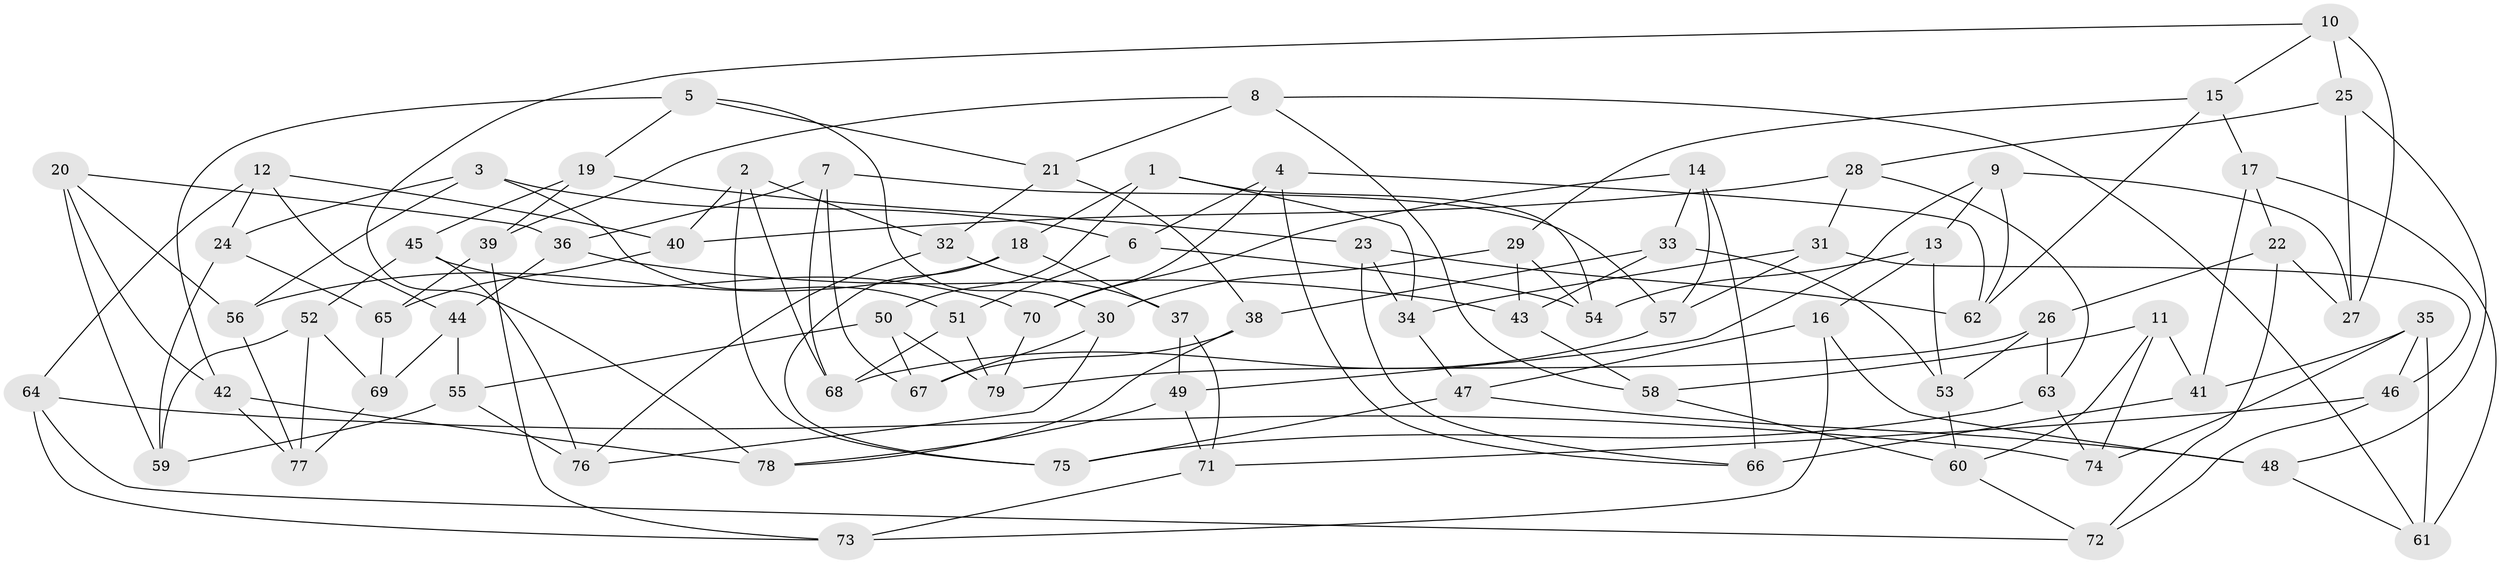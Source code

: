 // coarse degree distribution, {3: 0.16363636363636364, 4: 0.5454545454545454, 5: 0.16363636363636364, 7: 0.03636363636363636, 6: 0.03636363636363636, 8: 0.05454545454545454}
// Generated by graph-tools (version 1.1) at 2025/02/03/04/25 22:02:25]
// undirected, 79 vertices, 158 edges
graph export_dot {
graph [start="1"]
  node [color=gray90,style=filled];
  1;
  2;
  3;
  4;
  5;
  6;
  7;
  8;
  9;
  10;
  11;
  12;
  13;
  14;
  15;
  16;
  17;
  18;
  19;
  20;
  21;
  22;
  23;
  24;
  25;
  26;
  27;
  28;
  29;
  30;
  31;
  32;
  33;
  34;
  35;
  36;
  37;
  38;
  39;
  40;
  41;
  42;
  43;
  44;
  45;
  46;
  47;
  48;
  49;
  50;
  51;
  52;
  53;
  54;
  55;
  56;
  57;
  58;
  59;
  60;
  61;
  62;
  63;
  64;
  65;
  66;
  67;
  68;
  69;
  70;
  71;
  72;
  73;
  74;
  75;
  76;
  77;
  78;
  79;
  1 -- 18;
  1 -- 34;
  1 -- 50;
  1 -- 54;
  2 -- 68;
  2 -- 40;
  2 -- 32;
  2 -- 75;
  3 -- 24;
  3 -- 56;
  3 -- 51;
  3 -- 6;
  4 -- 6;
  4 -- 70;
  4 -- 66;
  4 -- 62;
  5 -- 42;
  5 -- 19;
  5 -- 21;
  5 -- 30;
  6 -- 54;
  6 -- 51;
  7 -- 67;
  7 -- 36;
  7 -- 57;
  7 -- 68;
  8 -- 61;
  8 -- 58;
  8 -- 21;
  8 -- 39;
  9 -- 13;
  9 -- 27;
  9 -- 62;
  9 -- 49;
  10 -- 15;
  10 -- 78;
  10 -- 25;
  10 -- 27;
  11 -- 60;
  11 -- 41;
  11 -- 58;
  11 -- 74;
  12 -- 24;
  12 -- 40;
  12 -- 44;
  12 -- 64;
  13 -- 53;
  13 -- 54;
  13 -- 16;
  14 -- 57;
  14 -- 33;
  14 -- 70;
  14 -- 66;
  15 -- 62;
  15 -- 17;
  15 -- 29;
  16 -- 48;
  16 -- 73;
  16 -- 47;
  17 -- 22;
  17 -- 61;
  17 -- 41;
  18 -- 75;
  18 -- 37;
  18 -- 56;
  19 -- 23;
  19 -- 39;
  19 -- 45;
  20 -- 42;
  20 -- 36;
  20 -- 56;
  20 -- 59;
  21 -- 38;
  21 -- 32;
  22 -- 27;
  22 -- 26;
  22 -- 72;
  23 -- 66;
  23 -- 62;
  23 -- 34;
  24 -- 65;
  24 -- 59;
  25 -- 28;
  25 -- 27;
  25 -- 48;
  26 -- 79;
  26 -- 63;
  26 -- 53;
  28 -- 40;
  28 -- 31;
  28 -- 63;
  29 -- 54;
  29 -- 43;
  29 -- 30;
  30 -- 76;
  30 -- 67;
  31 -- 46;
  31 -- 34;
  31 -- 57;
  32 -- 37;
  32 -- 76;
  33 -- 38;
  33 -- 43;
  33 -- 53;
  34 -- 47;
  35 -- 41;
  35 -- 46;
  35 -- 61;
  35 -- 74;
  36 -- 44;
  36 -- 43;
  37 -- 49;
  37 -- 71;
  38 -- 67;
  38 -- 78;
  39 -- 73;
  39 -- 65;
  40 -- 65;
  41 -- 66;
  42 -- 78;
  42 -- 77;
  43 -- 58;
  44 -- 69;
  44 -- 55;
  45 -- 70;
  45 -- 52;
  45 -- 76;
  46 -- 72;
  46 -- 71;
  47 -- 48;
  47 -- 75;
  48 -- 61;
  49 -- 71;
  49 -- 78;
  50 -- 67;
  50 -- 55;
  50 -- 79;
  51 -- 79;
  51 -- 68;
  52 -- 69;
  52 -- 77;
  52 -- 59;
  53 -- 60;
  55 -- 76;
  55 -- 59;
  56 -- 77;
  57 -- 68;
  58 -- 60;
  60 -- 72;
  63 -- 74;
  63 -- 75;
  64 -- 73;
  64 -- 74;
  64 -- 72;
  65 -- 69;
  69 -- 77;
  70 -- 79;
  71 -- 73;
}
